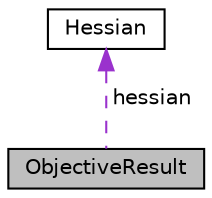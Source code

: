 digraph "ObjectiveResult"
{
 // INTERACTIVE_SVG=YES
 // LATEX_PDF_SIZE
  edge [fontname="Helvetica",fontsize="10",labelfontname="Helvetica",labelfontsize="10"];
  node [fontname="Helvetica",fontsize="10",shape=record];
  Node1 [label="ObjectiveResult",height=0.2,width=0.4,color="black", fillcolor="grey75", style="filled", fontcolor="black",tooltip="A type that describes the result of the evaluation of an objective function."];
  Node2 -> Node1 [dir="back",color="darkorchid3",fontsize="10",style="dashed",label=" hessian" ,fontname="Helvetica"];
  Node2 [label="Hessian",height=0.2,width=0.4,color="black", fillcolor="white", style="filled",URL="$structReaktoro_1_1Hessian.html",tooltip="A type to describe the Hessian of an objective function."];
}
